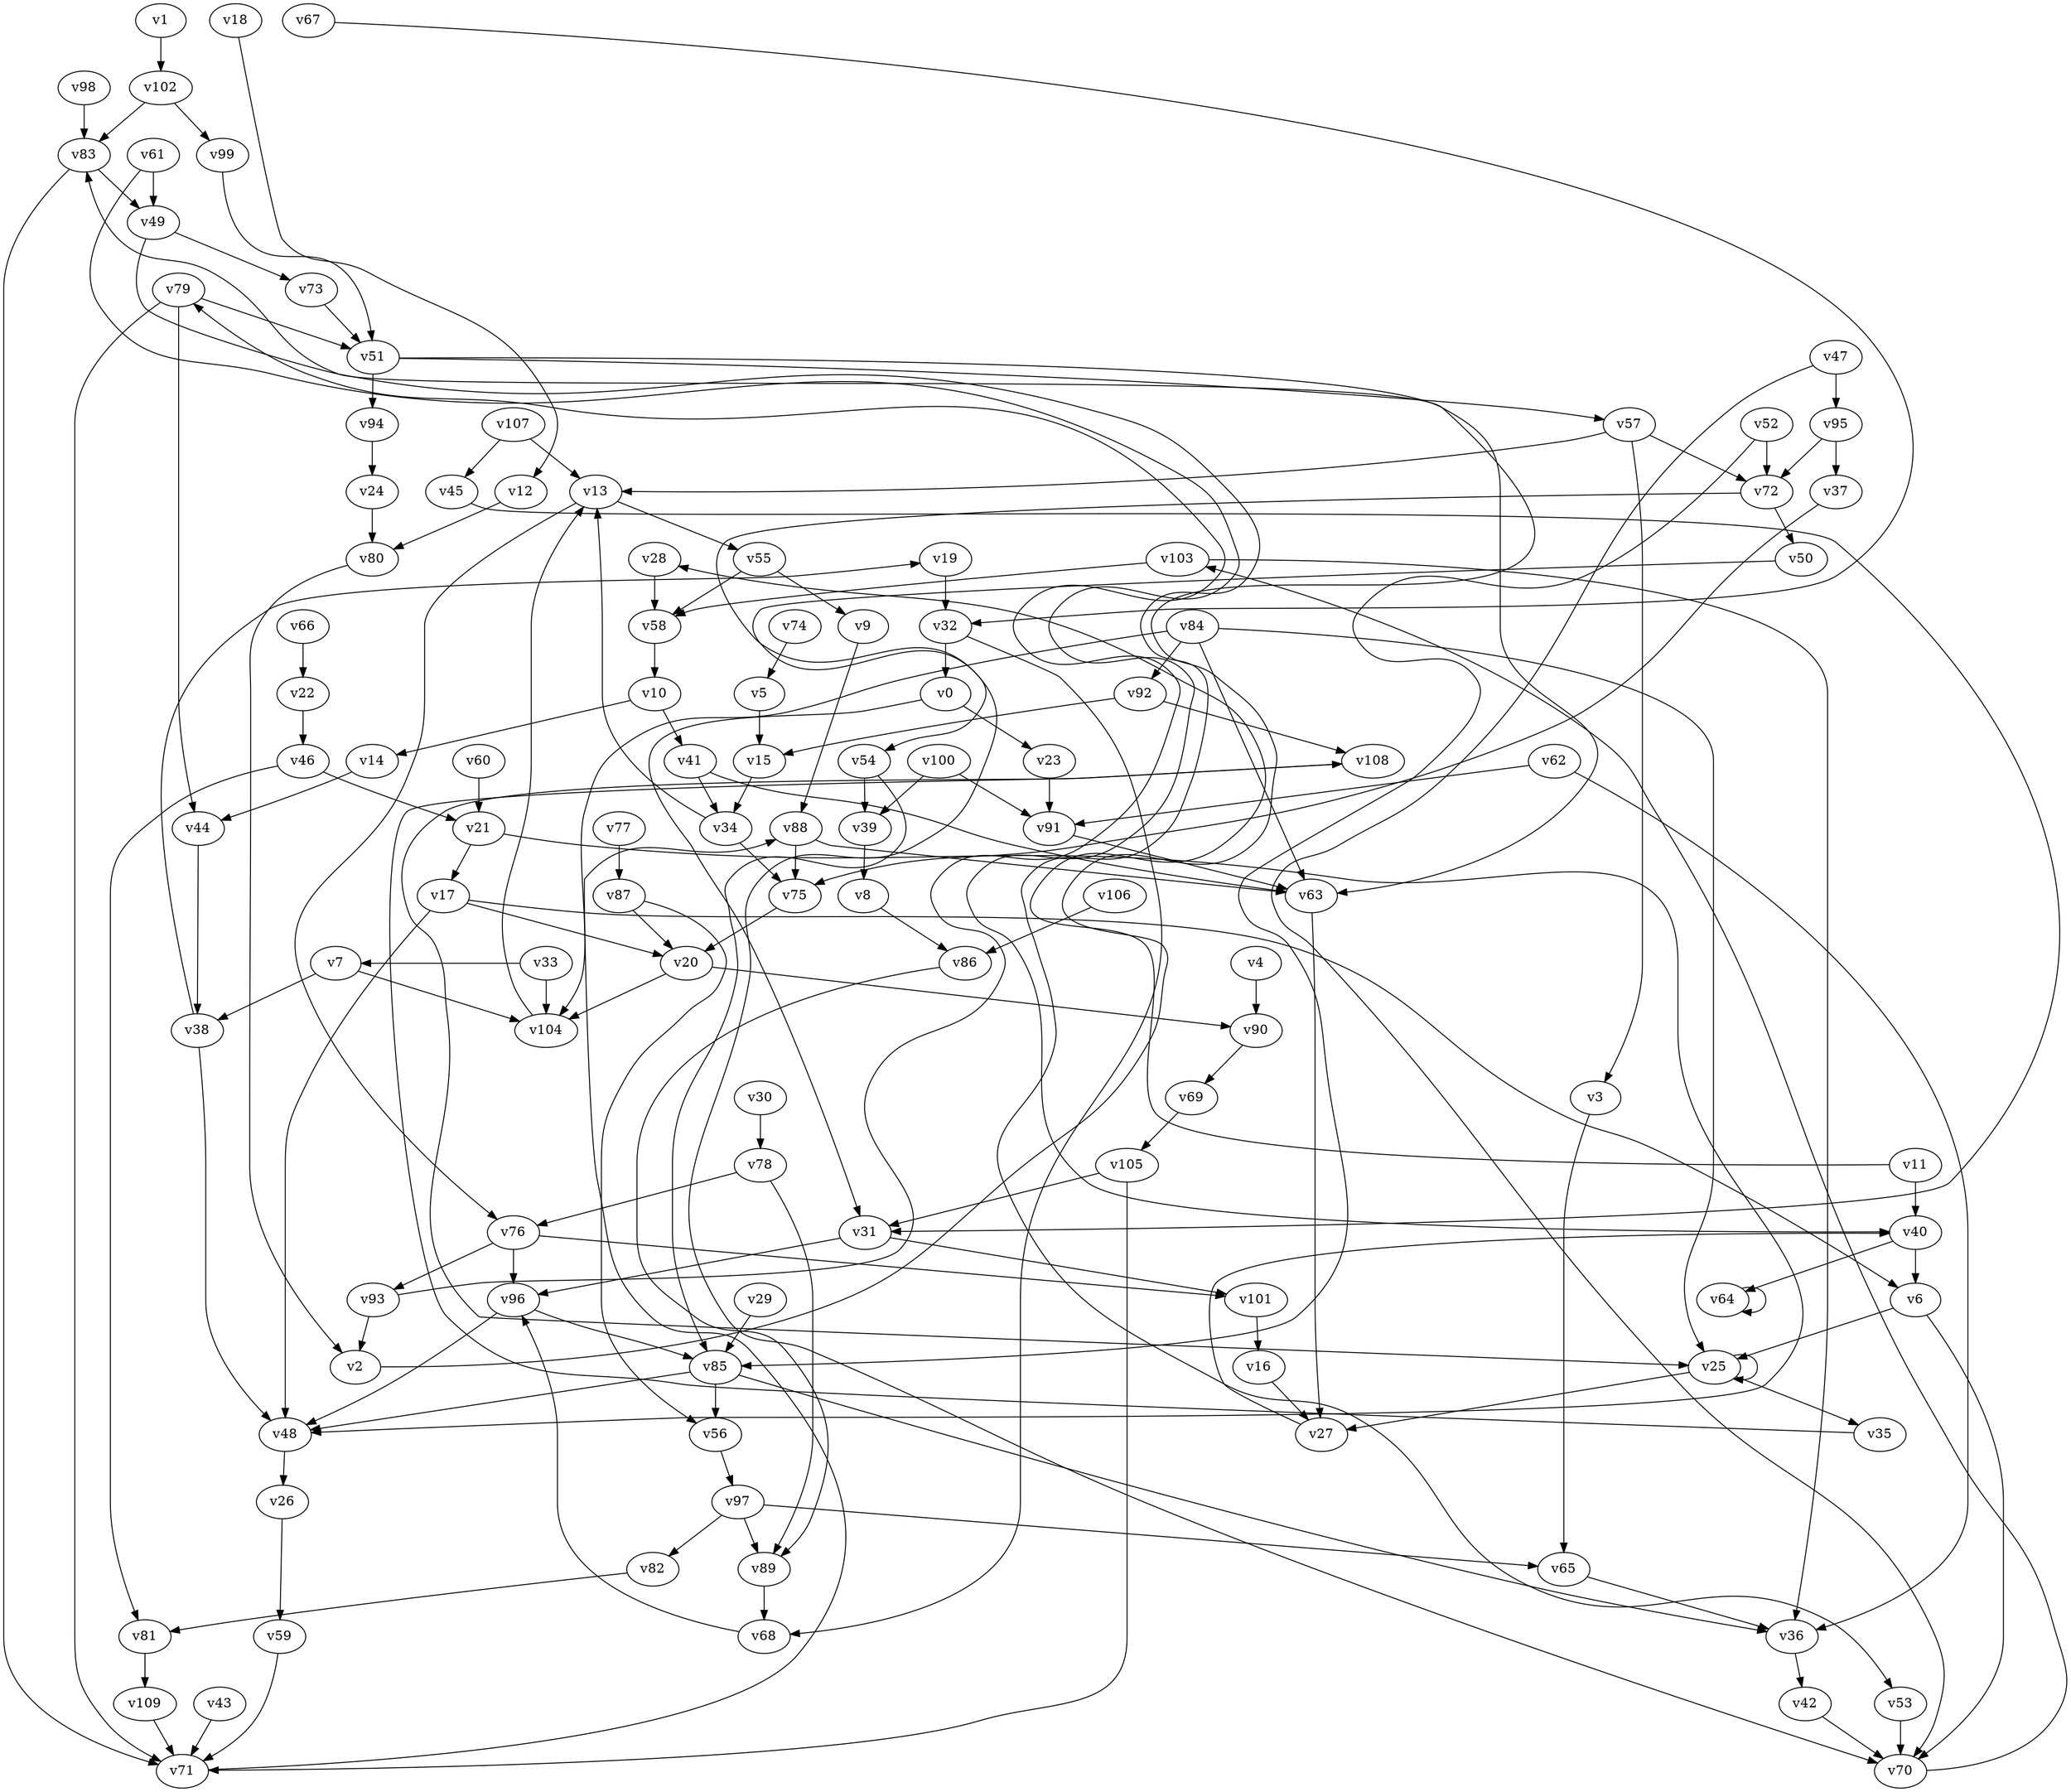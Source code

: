 // Benchmark game 163 - 110 vertices
// time_bound: 5
// targets: v99
digraph G {
    v0 [name="v0", player=0];
    v1 [name="v1", player=1];
    v2 [name="v2", player=0];
    v3 [name="v3", player=1];
    v4 [name="v4", player=0];
    v5 [name="v5", player=1];
    v6 [name="v6", player=1];
    v7 [name="v7", player=1];
    v8 [name="v8", player=1];
    v9 [name="v9", player=1];
    v10 [name="v10", player=0];
    v11 [name="v11", player=1];
    v12 [name="v12", player=1];
    v13 [name="v13", player=1];
    v14 [name="v14", player=0];
    v15 [name="v15", player=1];
    v16 [name="v16", player=0];
    v17 [name="v17", player=0];
    v18 [name="v18", player=1];
    v19 [name="v19", player=1];
    v20 [name="v20", player=1];
    v21 [name="v21", player=0];
    v22 [name="v22", player=1];
    v23 [name="v23", player=0];
    v24 [name="v24", player=0];
    v25 [name="v25", player=1];
    v26 [name="v26", player=0];
    v27 [name="v27", player=0];
    v28 [name="v28", player=1];
    v29 [name="v29", player=1];
    v30 [name="v30", player=1];
    v31 [name="v31", player=1];
    v32 [name="v32", player=1];
    v33 [name="v33", player=0];
    v34 [name="v34", player=0];
    v35 [name="v35", player=0];
    v36 [name="v36", player=0];
    v37 [name="v37", player=1];
    v38 [name="v38", player=0];
    v39 [name="v39", player=1];
    v40 [name="v40", player=1];
    v41 [name="v41", player=1];
    v42 [name="v42", player=0];
    v43 [name="v43", player=1];
    v44 [name="v44", player=0];
    v45 [name="v45", player=1];
    v46 [name="v46", player=0];
    v47 [name="v47", player=0];
    v48 [name="v48", player=1];
    v49 [name="v49", player=0];
    v50 [name="v50", player=0];
    v51 [name="v51", player=1];
    v52 [name="v52", player=1];
    v53 [name="v53", player=1];
    v54 [name="v54", player=0];
    v55 [name="v55", player=0];
    v56 [name="v56", player=1];
    v57 [name="v57", player=0];
    v58 [name="v58", player=0];
    v59 [name="v59", player=0];
    v60 [name="v60", player=0];
    v61 [name="v61", player=1];
    v62 [name="v62", player=0];
    v63 [name="v63", player=1];
    v64 [name="v64", player=1];
    v65 [name="v65", player=1];
    v66 [name="v66", player=0];
    v67 [name="v67", player=1];
    v68 [name="v68", player=0];
    v69 [name="v69", player=0];
    v70 [name="v70", player=1];
    v71 [name="v71", player=0];
    v72 [name="v72", player=1];
    v73 [name="v73", player=0];
    v74 [name="v74", player=0];
    v75 [name="v75", player=1];
    v76 [name="v76", player=0];
    v77 [name="v77", player=1];
    v78 [name="v78", player=1];
    v79 [name="v79", player=1];
    v80 [name="v80", player=1];
    v81 [name="v81", player=1];
    v82 [name="v82", player=1];
    v83 [name="v83", player=1];
    v84 [name="v84", player=1];
    v85 [name="v85", player=0];
    v86 [name="v86", player=1];
    v87 [name="v87", player=0];
    v88 [name="v88", player=0];
    v89 [name="v89", player=0];
    v90 [name="v90", player=0];
    v91 [name="v91", player=1];
    v92 [name="v92", player=0];
    v93 [name="v93", player=0];
    v94 [name="v94", player=0];
    v95 [name="v95", player=0];
    v96 [name="v96", player=1];
    v97 [name="v97", player=1];
    v98 [name="v98", player=0];
    v99 [name="v99", player=1, target=1];
    v100 [name="v100", player=0];
    v101 [name="v101", player=0];
    v102 [name="v102", player=1];
    v103 [name="v103", player=1];
    v104 [name="v104", player=0];
    v105 [name="v105", player=0];
    v106 [name="v106", player=1];
    v107 [name="v107", player=1];
    v108 [name="v108", player=0];
    v109 [name="v109", player=0];

    v0 -> v31;
    v1 -> v102;
    v2 -> v83 [constraint="t mod 3 == 0"];
    v3 -> v65;
    v4 -> v90;
    v5 -> v15;
    v6 -> v25;
    v7 -> v38;
    v8 -> v86;
    v9 -> v88;
    v10 -> v14;
    v11 -> v28 [constraint="t < 8"];
    v12 -> v80;
    v13 -> v55;
    v14 -> v44;
    v15 -> v34;
    v16 -> v27;
    v17 -> v6 [constraint="t mod 4 == 2"];
    v18 -> v12 [constraint="t mod 3 == 2"];
    v19 -> v32;
    v20 -> v90;
    v21 -> v48 [constraint="t >= 2"];
    v22 -> v46;
    v23 -> v91;
    v24 -> v80;
    v25 -> v35;
    v26 -> v59;
    v27 -> v40 [constraint="t >= 5"];
    v28 -> v58;
    v29 -> v85;
    v30 -> v78;
    v31 -> v96;
    v32 -> v0;
    v33 -> v7 [constraint="t >= 5"];
    v34 -> v13;
    v35 -> v108 [constraint="t >= 5"];
    v36 -> v42;
    v37 -> v75 [constraint="t >= 5"];
    v38 -> v19 [constraint="t < 14"];
    v39 -> v8;
    v40 -> v64;
    v41 -> v63;
    v42 -> v70;
    v43 -> v71;
    v44 -> v38;
    v45 -> v31 [constraint="t mod 3 == 1"];
    v46 -> v21;
    v47 -> v70 [constraint="t >= 5"];
    v48 -> v26;
    v49 -> v53 [constraint="t mod 5 == 0"];
    v50 -> v54 [constraint="t >= 2"];
    v51 -> v57;
    v52 -> v85 [constraint="t >= 4"];
    v53 -> v70;
    v54 -> v85 [constraint="t < 12"];
    v55 -> v9;
    v56 -> v97;
    v57 -> v3;
    v58 -> v10;
    v59 -> v71;
    v60 -> v21;
    v61 -> v40 [constraint="t >= 2"];
    v62 -> v91;
    v63 -> v27;
    v64 -> v64 [constraint="t mod 3 == 0"];
    v65 -> v36;
    v66 -> v22;
    v67 -> v32 [constraint="t >= 1"];
    v68 -> v96;
    v69 -> v105;
    v70 -> v103 [constraint="t mod 2 == 1"];
    v71 -> v88 [constraint="t < 8"];
    v72 -> v70 [constraint="t >= 2"];
    v73 -> v51;
    v74 -> v5;
    v75 -> v20;
    v76 -> v93;
    v77 -> v87;
    v78 -> v76;
    v79 -> v44;
    v80 -> v2;
    v81 -> v109;
    v82 -> v81;
    v83 -> v71;
    v84 -> v63;
    v85 -> v56;
    v86 -> v89 [constraint="t >= 2"];
    v87 -> v56;
    v88 -> v63;
    v89 -> v68;
    v90 -> v69;
    v91 -> v63;
    v92 -> v15;
    v93 -> v79 [constraint="t < 13"];
    v94 -> v24;
    v95 -> v72;
    v96 -> v48;
    v97 -> v82;
    v98 -> v83;
    v99 -> v51 [constraint="t < 7"];
    v100 -> v91;
    v101 -> v16;
    v102 -> v99;
    v103 -> v58;
    v104 -> v13;
    v105 -> v71;
    v106 -> v86;
    v107 -> v13;
    v108 -> v25 [constraint="t >= 2"];
    v109 -> v71;
    v57 -> v72;
    v20 -> v104;
    v62 -> v36;
    v51 -> v94;
    v17 -> v20;
    v21 -> v17;
    v41 -> v34;
    v38 -> v48;
    v102 -> v83;
    v105 -> v31;
    v79 -> v51;
    v84 -> v25;
    v96 -> v85;
    v78 -> v89;
    v17 -> v48;
    v52 -> v72;
    v13 -> v76;
    v61 -> v49;
    v72 -> v50;
    v25 -> v25;
    v0 -> v23;
    v103 -> v36;
    v11 -> v40;
    v97 -> v89;
    v79 -> v71;
    v33 -> v104;
    v34 -> v75;
    v55 -> v58;
    v88 -> v75;
    v32 -> v68;
    v84 -> v104;
    v100 -> v39;
    v57 -> v13;
    v92 -> v108;
    v51 -> v63;
    v47 -> v95;
    v49 -> v73;
    v85 -> v36;
    v97 -> v65;
    v46 -> v81;
    v54 -> v39;
    v31 -> v101;
    v93 -> v2;
    v76 -> v101;
    v76 -> v96;
    v6 -> v70;
    v10 -> v41;
    v40 -> v6;
    v85 -> v48;
    v95 -> v37;
    v7 -> v104;
    v25 -> v27;
    v84 -> v92;
    v107 -> v45;
    v83 -> v49;
    v87 -> v20;
}
